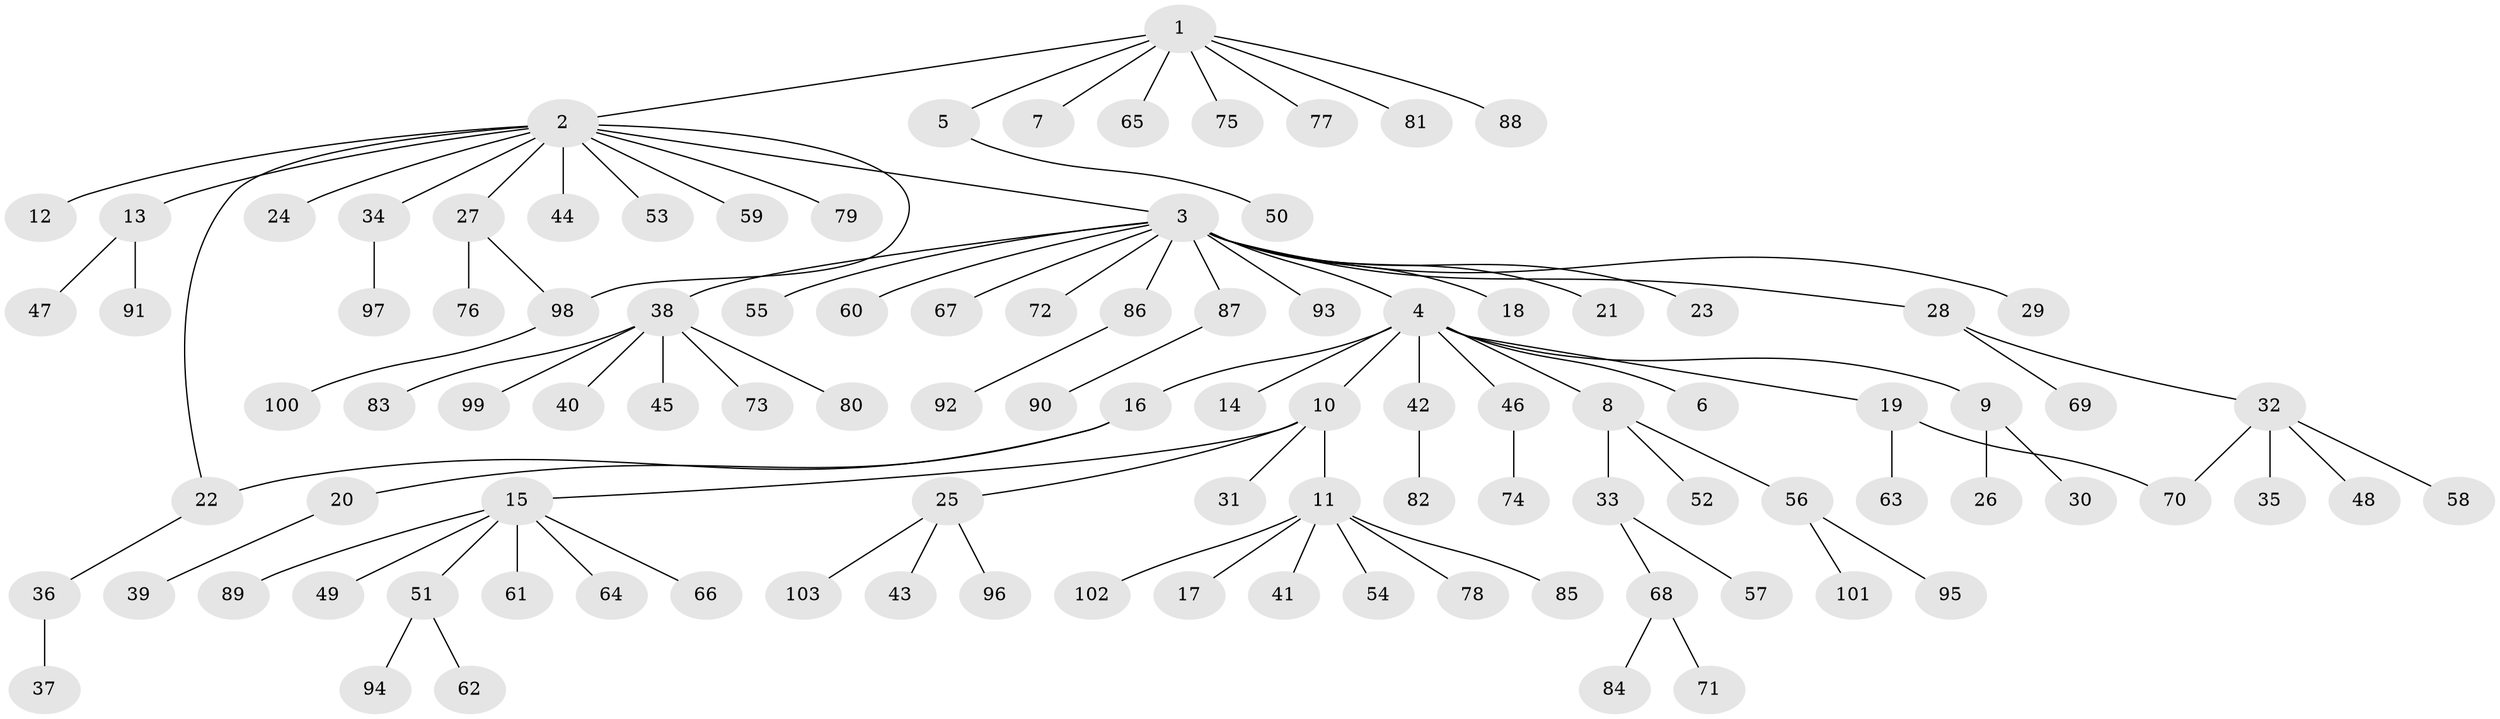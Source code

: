 // Generated by graph-tools (version 1.1) at 2025/01/03/09/25 03:01:44]
// undirected, 103 vertices, 105 edges
graph export_dot {
graph [start="1"]
  node [color=gray90,style=filled];
  1;
  2;
  3;
  4;
  5;
  6;
  7;
  8;
  9;
  10;
  11;
  12;
  13;
  14;
  15;
  16;
  17;
  18;
  19;
  20;
  21;
  22;
  23;
  24;
  25;
  26;
  27;
  28;
  29;
  30;
  31;
  32;
  33;
  34;
  35;
  36;
  37;
  38;
  39;
  40;
  41;
  42;
  43;
  44;
  45;
  46;
  47;
  48;
  49;
  50;
  51;
  52;
  53;
  54;
  55;
  56;
  57;
  58;
  59;
  60;
  61;
  62;
  63;
  64;
  65;
  66;
  67;
  68;
  69;
  70;
  71;
  72;
  73;
  74;
  75;
  76;
  77;
  78;
  79;
  80;
  81;
  82;
  83;
  84;
  85;
  86;
  87;
  88;
  89;
  90;
  91;
  92;
  93;
  94;
  95;
  96;
  97;
  98;
  99;
  100;
  101;
  102;
  103;
  1 -- 2;
  1 -- 5;
  1 -- 7;
  1 -- 65;
  1 -- 75;
  1 -- 77;
  1 -- 81;
  1 -- 88;
  2 -- 3;
  2 -- 12;
  2 -- 13;
  2 -- 22;
  2 -- 24;
  2 -- 27;
  2 -- 34;
  2 -- 44;
  2 -- 53;
  2 -- 59;
  2 -- 79;
  2 -- 98;
  3 -- 4;
  3 -- 18;
  3 -- 21;
  3 -- 23;
  3 -- 28;
  3 -- 29;
  3 -- 38;
  3 -- 55;
  3 -- 60;
  3 -- 67;
  3 -- 72;
  3 -- 86;
  3 -- 87;
  3 -- 93;
  4 -- 6;
  4 -- 8;
  4 -- 9;
  4 -- 10;
  4 -- 14;
  4 -- 16;
  4 -- 19;
  4 -- 42;
  4 -- 46;
  5 -- 50;
  8 -- 33;
  8 -- 52;
  8 -- 56;
  9 -- 26;
  9 -- 30;
  10 -- 11;
  10 -- 15;
  10 -- 25;
  10 -- 31;
  11 -- 17;
  11 -- 41;
  11 -- 54;
  11 -- 78;
  11 -- 85;
  11 -- 102;
  13 -- 47;
  13 -- 91;
  15 -- 49;
  15 -- 51;
  15 -- 61;
  15 -- 64;
  15 -- 66;
  15 -- 89;
  16 -- 20;
  16 -- 22;
  19 -- 63;
  19 -- 70;
  20 -- 39;
  22 -- 36;
  25 -- 43;
  25 -- 96;
  25 -- 103;
  27 -- 76;
  27 -- 98;
  28 -- 32;
  28 -- 69;
  32 -- 35;
  32 -- 48;
  32 -- 58;
  32 -- 70;
  33 -- 57;
  33 -- 68;
  34 -- 97;
  36 -- 37;
  38 -- 40;
  38 -- 45;
  38 -- 73;
  38 -- 80;
  38 -- 83;
  38 -- 99;
  42 -- 82;
  46 -- 74;
  51 -- 62;
  51 -- 94;
  56 -- 95;
  56 -- 101;
  68 -- 71;
  68 -- 84;
  86 -- 92;
  87 -- 90;
  98 -- 100;
}
